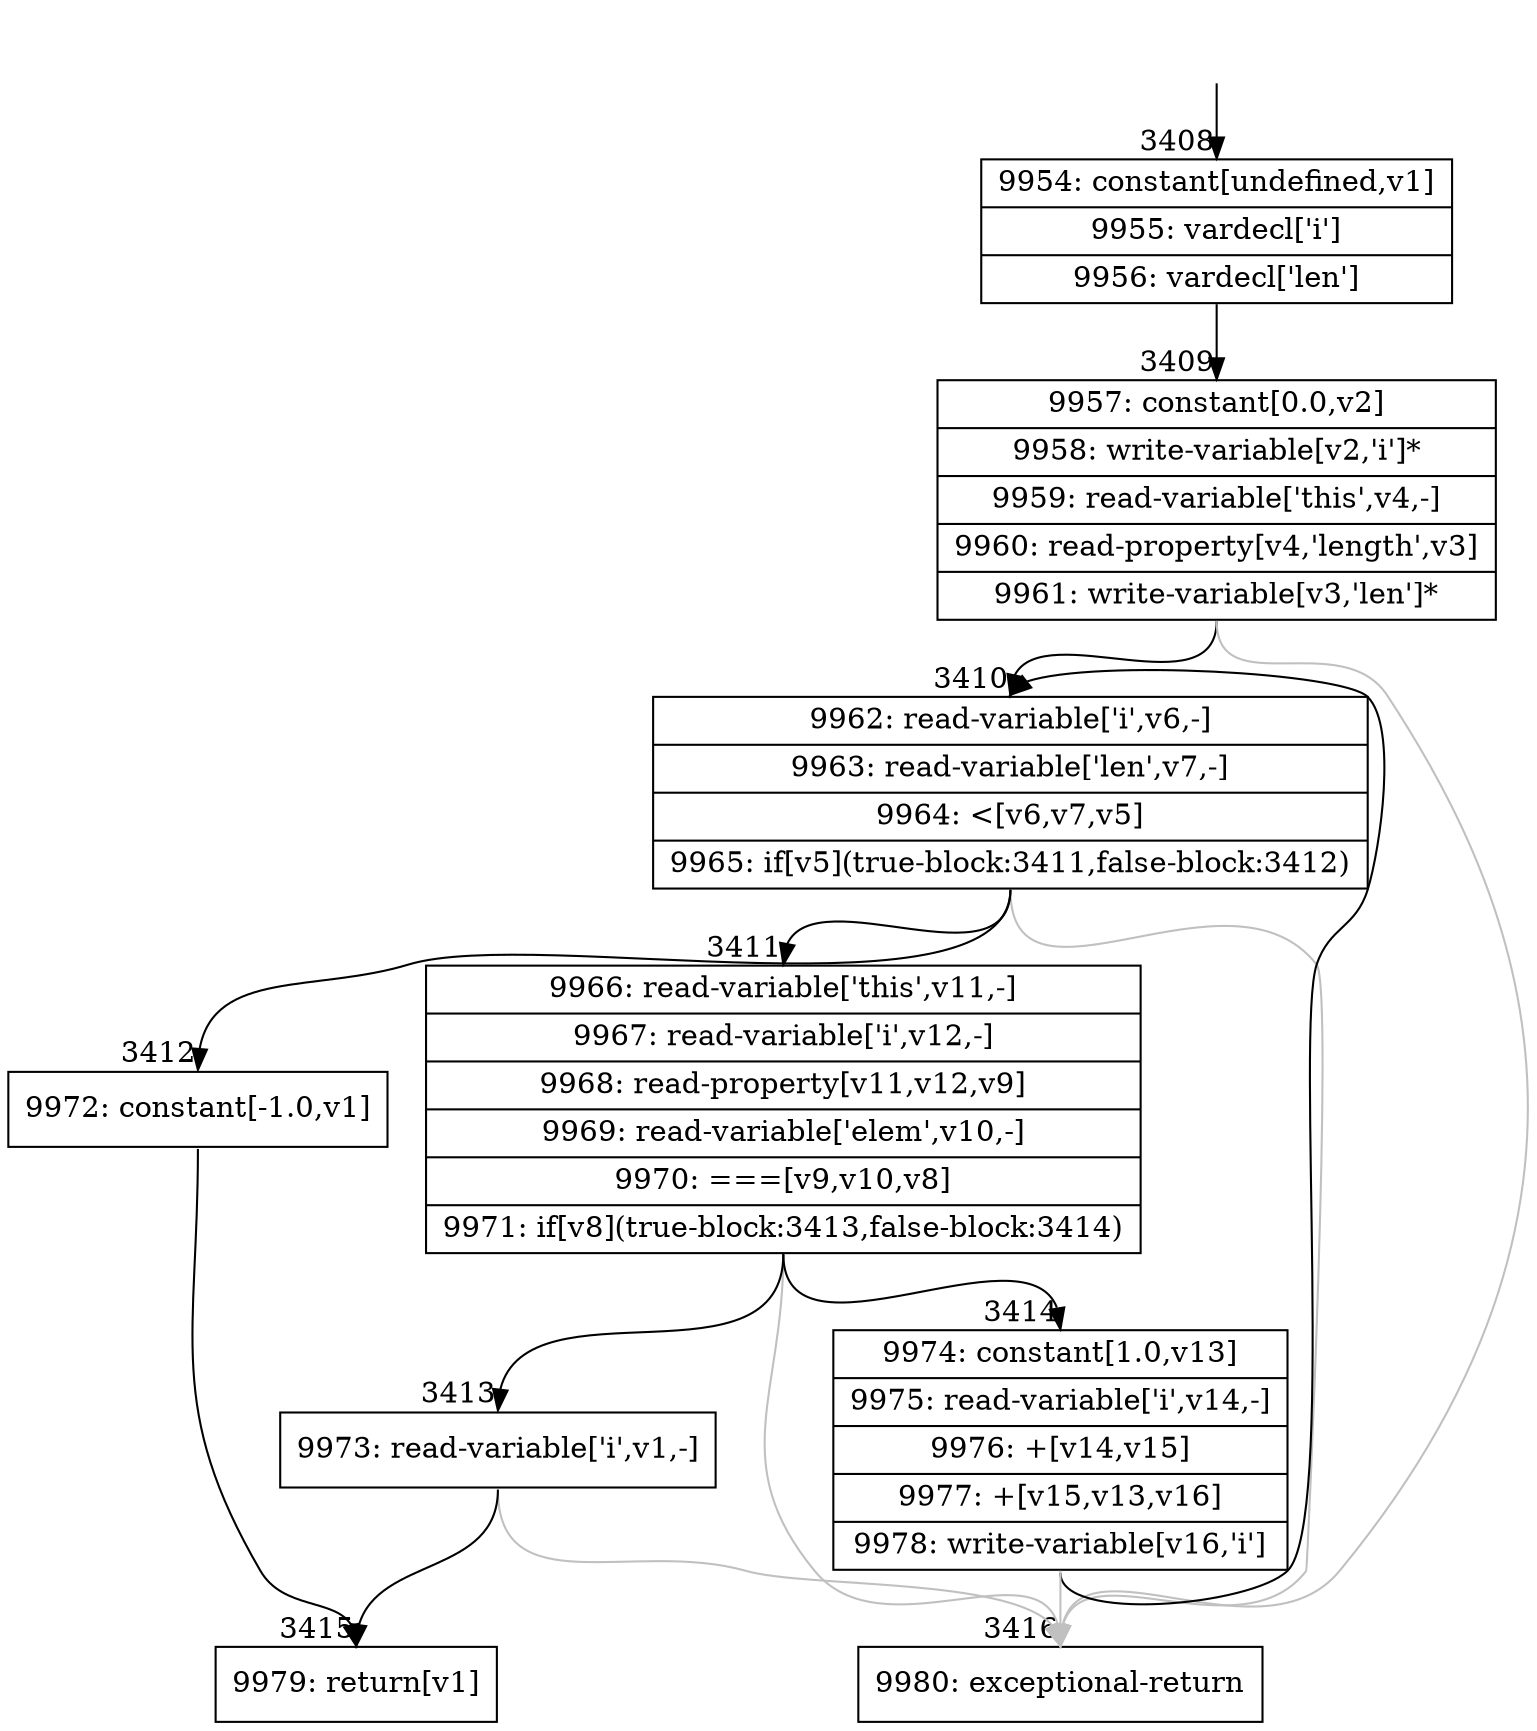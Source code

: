 digraph {
rankdir="TD"
BB_entry223[shape=none,label=""];
BB_entry223 -> BB3408 [tailport=s, headport=n, headlabel="    3408"]
BB3408 [shape=record label="{9954: constant[undefined,v1]|9955: vardecl['i']|9956: vardecl['len']}" ] 
BB3408 -> BB3409 [tailport=s, headport=n, headlabel="      3409"]
BB3409 [shape=record label="{9957: constant[0.0,v2]|9958: write-variable[v2,'i']*|9959: read-variable['this',v4,-]|9960: read-property[v4,'length',v3]|9961: write-variable[v3,'len']*}" ] 
BB3409 -> BB3410 [tailport=s, headport=n, headlabel="      3410"]
BB3409 -> BB3416 [tailport=s, headport=n, color=gray, headlabel="      3416"]
BB3410 [shape=record label="{9962: read-variable['i',v6,-]|9963: read-variable['len',v7,-]|9964: \<[v6,v7,v5]|9965: if[v5](true-block:3411,false-block:3412)}" ] 
BB3410 -> BB3411 [tailport=s, headport=n, headlabel="      3411"]
BB3410 -> BB3412 [tailport=s, headport=n, headlabel="      3412"]
BB3410 -> BB3416 [tailport=s, headport=n, color=gray]
BB3411 [shape=record label="{9966: read-variable['this',v11,-]|9967: read-variable['i',v12,-]|9968: read-property[v11,v12,v9]|9969: read-variable['elem',v10,-]|9970: ===[v9,v10,v8]|9971: if[v8](true-block:3413,false-block:3414)}" ] 
BB3411 -> BB3413 [tailport=s, headport=n, headlabel="      3413"]
BB3411 -> BB3414 [tailport=s, headport=n, headlabel="      3414"]
BB3411 -> BB3416 [tailport=s, headport=n, color=gray]
BB3412 [shape=record label="{9972: constant[-1.0,v1]}" ] 
BB3412 -> BB3415 [tailport=s, headport=n, headlabel="      3415"]
BB3413 [shape=record label="{9973: read-variable['i',v1,-]}" ] 
BB3413 -> BB3415 [tailport=s, headport=n]
BB3413 -> BB3416 [tailport=s, headport=n, color=gray]
BB3414 [shape=record label="{9974: constant[1.0,v13]|9975: read-variable['i',v14,-]|9976: +[v14,v15]|9977: +[v15,v13,v16]|9978: write-variable[v16,'i']}" ] 
BB3414 -> BB3410 [tailport=s, headport=n]
BB3414 -> BB3416 [tailport=s, headport=n, color=gray]
BB3415 [shape=record label="{9979: return[v1]}" ] 
BB3416 [shape=record label="{9980: exceptional-return}" ] 
//#$~ 3743
}
